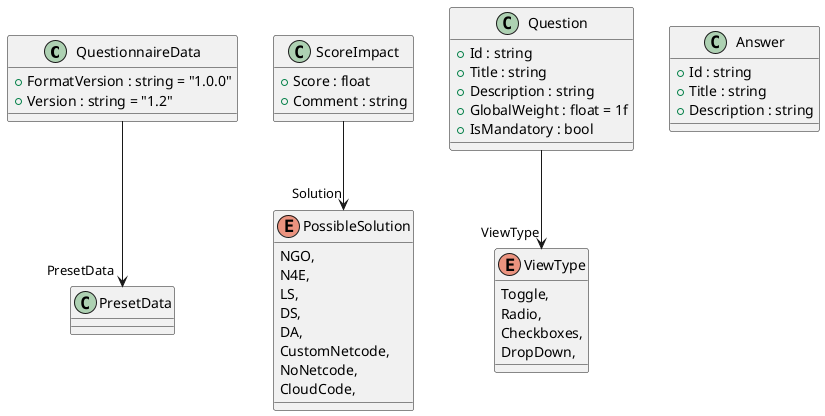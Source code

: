 @startuml
class QuestionnaireData {
    + FormatVersion : string = "1.0.0"
    + Version : string = "1.2"
}
enum PossibleSolution {
    NGO,
    N4E,
    LS,
    DS,
    DA,
    CustomNetcode,
    NoNetcode,
    CloudCode,
}
enum ViewType {
    Toggle,
    Radio,
    Checkboxes,
    DropDown,
}
class Question {
    + Id : string
    + Title : string
    + Description : string
    + GlobalWeight : float = 1f
    + IsMandatory : bool
}
class Answer {
    + Id : string
    + Title : string
    + Description : string
}
class ScoreImpact {
    + Score : float
    + Comment : string
}
QuestionnaireData --> "PresetData" PresetData
Question --> "ViewType" ViewType
ScoreImpact --> "Solution" PossibleSolution
@enduml
